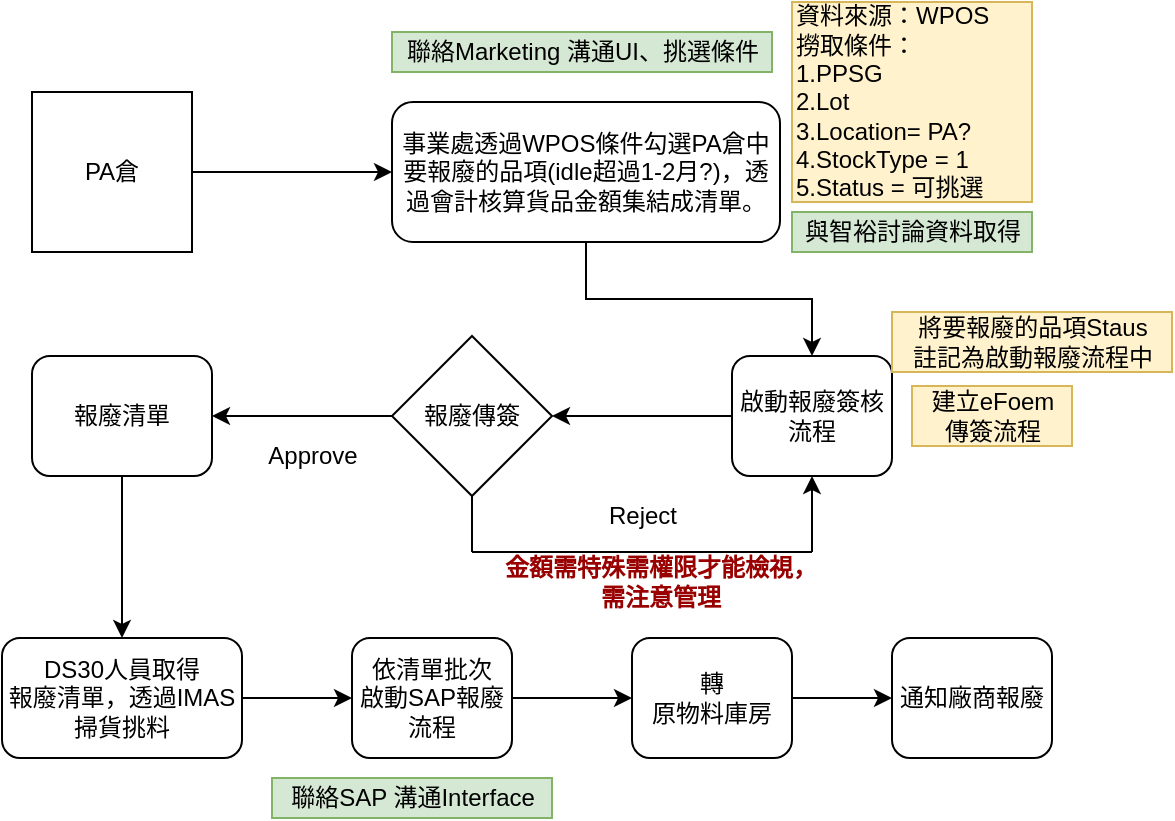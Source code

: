 <mxfile version="14.1.1" type="github">
  <diagram id="eHl3Pnx0dC-pPQDBPnPY" name="Page-1">
    <mxGraphModel dx="981" dy="548" grid="1" gridSize="10" guides="1" tooltips="1" connect="1" arrows="1" fold="1" page="1" pageScale="1" pageWidth="827" pageHeight="1169" math="0" shadow="0">
      <root>
        <mxCell id="0" />
        <mxCell id="1" parent="0" />
        <mxCell id="GB96E8nmfk6Ky5J-cWhC-1" value="事業處透過WPOS條件勾選PA倉中要報廢的品項(idle&lt;span&gt;超過1-2月?&lt;/span&gt;)，透過會計核算貨品金額集結成清單。" style="rounded=1;whiteSpace=wrap;html=1;" vertex="1" parent="1">
          <mxGeometry x="200" y="285" width="194" height="70" as="geometry" />
        </mxCell>
        <mxCell id="GB96E8nmfk6Ky5J-cWhC-35" style="edgeStyle=orthogonalEdgeStyle;rounded=0;orthogonalLoop=1;jettySize=auto;html=1;entryX=0;entryY=0.5;entryDx=0;entryDy=0;" edge="1" parent="1" source="GB96E8nmfk6Ky5J-cWhC-2" target="GB96E8nmfk6Ky5J-cWhC-34">
          <mxGeometry relative="1" as="geometry" />
        </mxCell>
        <mxCell id="GB96E8nmfk6Ky5J-cWhC-2" value="DS30人員取得&lt;br&gt;報廢清單，透過IMAS掃貨挑料" style="rounded=1;whiteSpace=wrap;html=1;" vertex="1" parent="1">
          <mxGeometry x="5" y="553" width="120" height="60" as="geometry" />
        </mxCell>
        <mxCell id="GB96E8nmfk6Ky5J-cWhC-10" style="edgeStyle=orthogonalEdgeStyle;rounded=0;orthogonalLoop=1;jettySize=auto;html=1;entryX=0;entryY=0.5;entryDx=0;entryDy=0;" edge="1" parent="1" source="GB96E8nmfk6Ky5J-cWhC-3" target="GB96E8nmfk6Ky5J-cWhC-4">
          <mxGeometry relative="1" as="geometry" />
        </mxCell>
        <mxCell id="GB96E8nmfk6Ky5J-cWhC-3" value="轉&lt;br&gt;原物料庫房" style="rounded=1;whiteSpace=wrap;html=1;" vertex="1" parent="1">
          <mxGeometry x="320" y="553" width="80" height="60" as="geometry" />
        </mxCell>
        <mxCell id="GB96E8nmfk6Ky5J-cWhC-4" value="通知廠商報廢" style="rounded=1;whiteSpace=wrap;html=1;" vertex="1" parent="1">
          <mxGeometry x="450" y="553" width="80" height="60" as="geometry" />
        </mxCell>
        <mxCell id="GB96E8nmfk6Ky5J-cWhC-22" style="edgeStyle=orthogonalEdgeStyle;rounded=0;orthogonalLoop=1;jettySize=auto;html=1;entryX=0.5;entryY=0;entryDx=0;entryDy=0;exitX=0.5;exitY=1;exitDx=0;exitDy=0;" edge="1" parent="1" source="GB96E8nmfk6Ky5J-cWhC-1" target="GB96E8nmfk6Ky5J-cWhC-19">
          <mxGeometry relative="1" as="geometry">
            <mxPoint x="410" y="360" as="sourcePoint" />
          </mxGeometry>
        </mxCell>
        <mxCell id="GB96E8nmfk6Ky5J-cWhC-65" style="edgeStyle=orthogonalEdgeStyle;rounded=0;orthogonalLoop=1;jettySize=auto;html=1;entryX=1;entryY=0.5;entryDx=0;entryDy=0;" edge="1" parent="1" source="GB96E8nmfk6Ky5J-cWhC-19" target="GB96E8nmfk6Ky5J-cWhC-64">
          <mxGeometry relative="1" as="geometry" />
        </mxCell>
        <mxCell id="GB96E8nmfk6Ky5J-cWhC-19" value="啟動報廢簽核流程" style="rounded=1;whiteSpace=wrap;html=1;" vertex="1" parent="1">
          <mxGeometry x="370" y="412" width="80" height="60" as="geometry" />
        </mxCell>
        <mxCell id="GB96E8nmfk6Ky5J-cWhC-36" style="edgeStyle=orthogonalEdgeStyle;rounded=0;orthogonalLoop=1;jettySize=auto;html=1;entryX=0;entryY=0.5;entryDx=0;entryDy=0;" edge="1" parent="1" source="GB96E8nmfk6Ky5J-cWhC-34" target="GB96E8nmfk6Ky5J-cWhC-3">
          <mxGeometry relative="1" as="geometry" />
        </mxCell>
        <mxCell id="GB96E8nmfk6Ky5J-cWhC-34" value="依清單批次&lt;br&gt;啟動SAP報廢流程" style="rounded=1;whiteSpace=wrap;html=1;" vertex="1" parent="1">
          <mxGeometry x="180" y="553" width="80" height="60" as="geometry" />
        </mxCell>
        <mxCell id="GB96E8nmfk6Ky5J-cWhC-49" style="edgeStyle=orthogonalEdgeStyle;rounded=0;orthogonalLoop=1;jettySize=auto;html=1;" edge="1" parent="1" source="GB96E8nmfk6Ky5J-cWhC-37" target="GB96E8nmfk6Ky5J-cWhC-2">
          <mxGeometry relative="1" as="geometry" />
        </mxCell>
        <mxCell id="GB96E8nmfk6Ky5J-cWhC-37" value="報廢清單" style="rounded=1;whiteSpace=wrap;html=1;" vertex="1" parent="1">
          <mxGeometry x="20" y="412" width="90" height="60" as="geometry" />
        </mxCell>
        <mxCell id="GB96E8nmfk6Ky5J-cWhC-41" value="資料來源：WPOS&amp;nbsp;&lt;br&gt;撈取條件：&lt;br&gt;1.PPSG &lt;br&gt;2.Lot &lt;br&gt;3.Location= PA?&lt;br&gt;4.StockType = 1&amp;nbsp;&lt;br&gt;5.Status = 可挑選" style="text;html=1;align=left;verticalAlign=middle;resizable=0;points=[];autosize=1;fillColor=#fff2cc;strokeColor=#d6b656;" vertex="1" parent="1">
          <mxGeometry x="400" y="235" width="120" height="100" as="geometry" />
        </mxCell>
        <mxCell id="GB96E8nmfk6Ky5J-cWhC-43" value="聯絡SAP 溝通Interface" style="text;html=1;align=center;verticalAlign=middle;resizable=0;points=[];autosize=1;fillColor=#d5e8d4;strokeColor=#82b366;" vertex="1" parent="1">
          <mxGeometry x="140" y="623" width="140" height="20" as="geometry" />
        </mxCell>
        <mxCell id="GB96E8nmfk6Ky5J-cWhC-44" value="聯絡Marketing 溝通UI、挑選條件" style="text;html=1;align=center;verticalAlign=middle;resizable=0;points=[];autosize=1;fillColor=#d5e8d4;strokeColor=#82b366;" vertex="1" parent="1">
          <mxGeometry x="200" y="250" width="190" height="20" as="geometry" />
        </mxCell>
        <mxCell id="GB96E8nmfk6Ky5J-cWhC-45" value="與智裕討論資料取得" style="text;html=1;align=center;verticalAlign=middle;resizable=0;points=[];autosize=1;fillColor=#d5e8d4;strokeColor=#82b366;" vertex="1" parent="1">
          <mxGeometry x="400" y="340" width="120" height="20" as="geometry" />
        </mxCell>
        <mxCell id="GB96E8nmfk6Ky5J-cWhC-63" value="將要報廢的品項Staus&lt;br&gt;註記為啟動報廢流程中" style="text;html=1;align=center;verticalAlign=middle;resizable=0;points=[];autosize=1;fillColor=#fff2cc;strokeColor=#d6b656;" vertex="1" parent="1">
          <mxGeometry x="450" y="390" width="140" height="30" as="geometry" />
        </mxCell>
        <mxCell id="GB96E8nmfk6Ky5J-cWhC-66" style="edgeStyle=orthogonalEdgeStyle;rounded=0;orthogonalLoop=1;jettySize=auto;html=1;entryX=1;entryY=0.5;entryDx=0;entryDy=0;" edge="1" parent="1" source="GB96E8nmfk6Ky5J-cWhC-64" target="GB96E8nmfk6Ky5J-cWhC-37">
          <mxGeometry relative="1" as="geometry" />
        </mxCell>
        <mxCell id="GB96E8nmfk6Ky5J-cWhC-64" value="報廢傳簽" style="rhombus;whiteSpace=wrap;html=1;" vertex="1" parent="1">
          <mxGeometry x="200" y="402" width="80" height="80" as="geometry" />
        </mxCell>
        <mxCell id="GB96E8nmfk6Ky5J-cWhC-71" value="" style="endArrow=none;html=1;" edge="1" parent="1">
          <mxGeometry width="50" height="50" relative="1" as="geometry">
            <mxPoint x="240" y="510" as="sourcePoint" />
            <mxPoint x="410" y="510" as="targetPoint" />
          </mxGeometry>
        </mxCell>
        <mxCell id="GB96E8nmfk6Ky5J-cWhC-72" value="" style="endArrow=none;html=1;entryX=0.5;entryY=1;entryDx=0;entryDy=0;" edge="1" parent="1" target="GB96E8nmfk6Ky5J-cWhC-64">
          <mxGeometry width="50" height="50" relative="1" as="geometry">
            <mxPoint x="240" y="510" as="sourcePoint" />
            <mxPoint x="240" y="470" as="targetPoint" />
          </mxGeometry>
        </mxCell>
        <mxCell id="GB96E8nmfk6Ky5J-cWhC-73" value="" style="endArrow=classic;html=1;entryX=0.5;entryY=1;entryDx=0;entryDy=0;" edge="1" parent="1" target="GB96E8nmfk6Ky5J-cWhC-19">
          <mxGeometry width="50" height="50" relative="1" as="geometry">
            <mxPoint x="410" y="510" as="sourcePoint" />
            <mxPoint x="480" y="490" as="targetPoint" />
          </mxGeometry>
        </mxCell>
        <mxCell id="GB96E8nmfk6Ky5J-cWhC-74" value="Approve" style="text;html=1;align=center;verticalAlign=middle;resizable=0;points=[];autosize=1;" vertex="1" parent="1">
          <mxGeometry x="130" y="452" width="60" height="20" as="geometry" />
        </mxCell>
        <mxCell id="GB96E8nmfk6Ky5J-cWhC-75" value="Reject" style="text;html=1;align=center;verticalAlign=middle;resizable=0;points=[];autosize=1;" vertex="1" parent="1">
          <mxGeometry x="300" y="482" width="50" height="20" as="geometry" />
        </mxCell>
        <mxCell id="GB96E8nmfk6Ky5J-cWhC-76" value="&lt;font color=&quot;#990000&quot;&gt;金額需特殊需權限才能檢視，&lt;br&gt;需注意管理&lt;/font&gt;" style="text;html=1;align=center;verticalAlign=middle;resizable=0;points=[];autosize=1;fontStyle=1" vertex="1" parent="1">
          <mxGeometry x="249" y="510" width="170" height="30" as="geometry" />
        </mxCell>
        <mxCell id="GB96E8nmfk6Ky5J-cWhC-79" style="edgeStyle=orthogonalEdgeStyle;rounded=0;orthogonalLoop=1;jettySize=auto;html=1;" edge="1" parent="1" source="GB96E8nmfk6Ky5J-cWhC-77" target="GB96E8nmfk6Ky5J-cWhC-1">
          <mxGeometry relative="1" as="geometry" />
        </mxCell>
        <mxCell id="GB96E8nmfk6Ky5J-cWhC-77" value="PA倉" style="whiteSpace=wrap;html=1;aspect=fixed;" vertex="1" parent="1">
          <mxGeometry x="20" y="280" width="80" height="80" as="geometry" />
        </mxCell>
        <mxCell id="GB96E8nmfk6Ky5J-cWhC-80" value="建立eFoem&lt;br&gt;傳簽流程" style="text;html=1;align=center;verticalAlign=middle;resizable=0;points=[];autosize=1;fillColor=#fff2cc;strokeColor=#d6b656;" vertex="1" parent="1">
          <mxGeometry x="460" y="427" width="80" height="30" as="geometry" />
        </mxCell>
      </root>
    </mxGraphModel>
  </diagram>
</mxfile>
